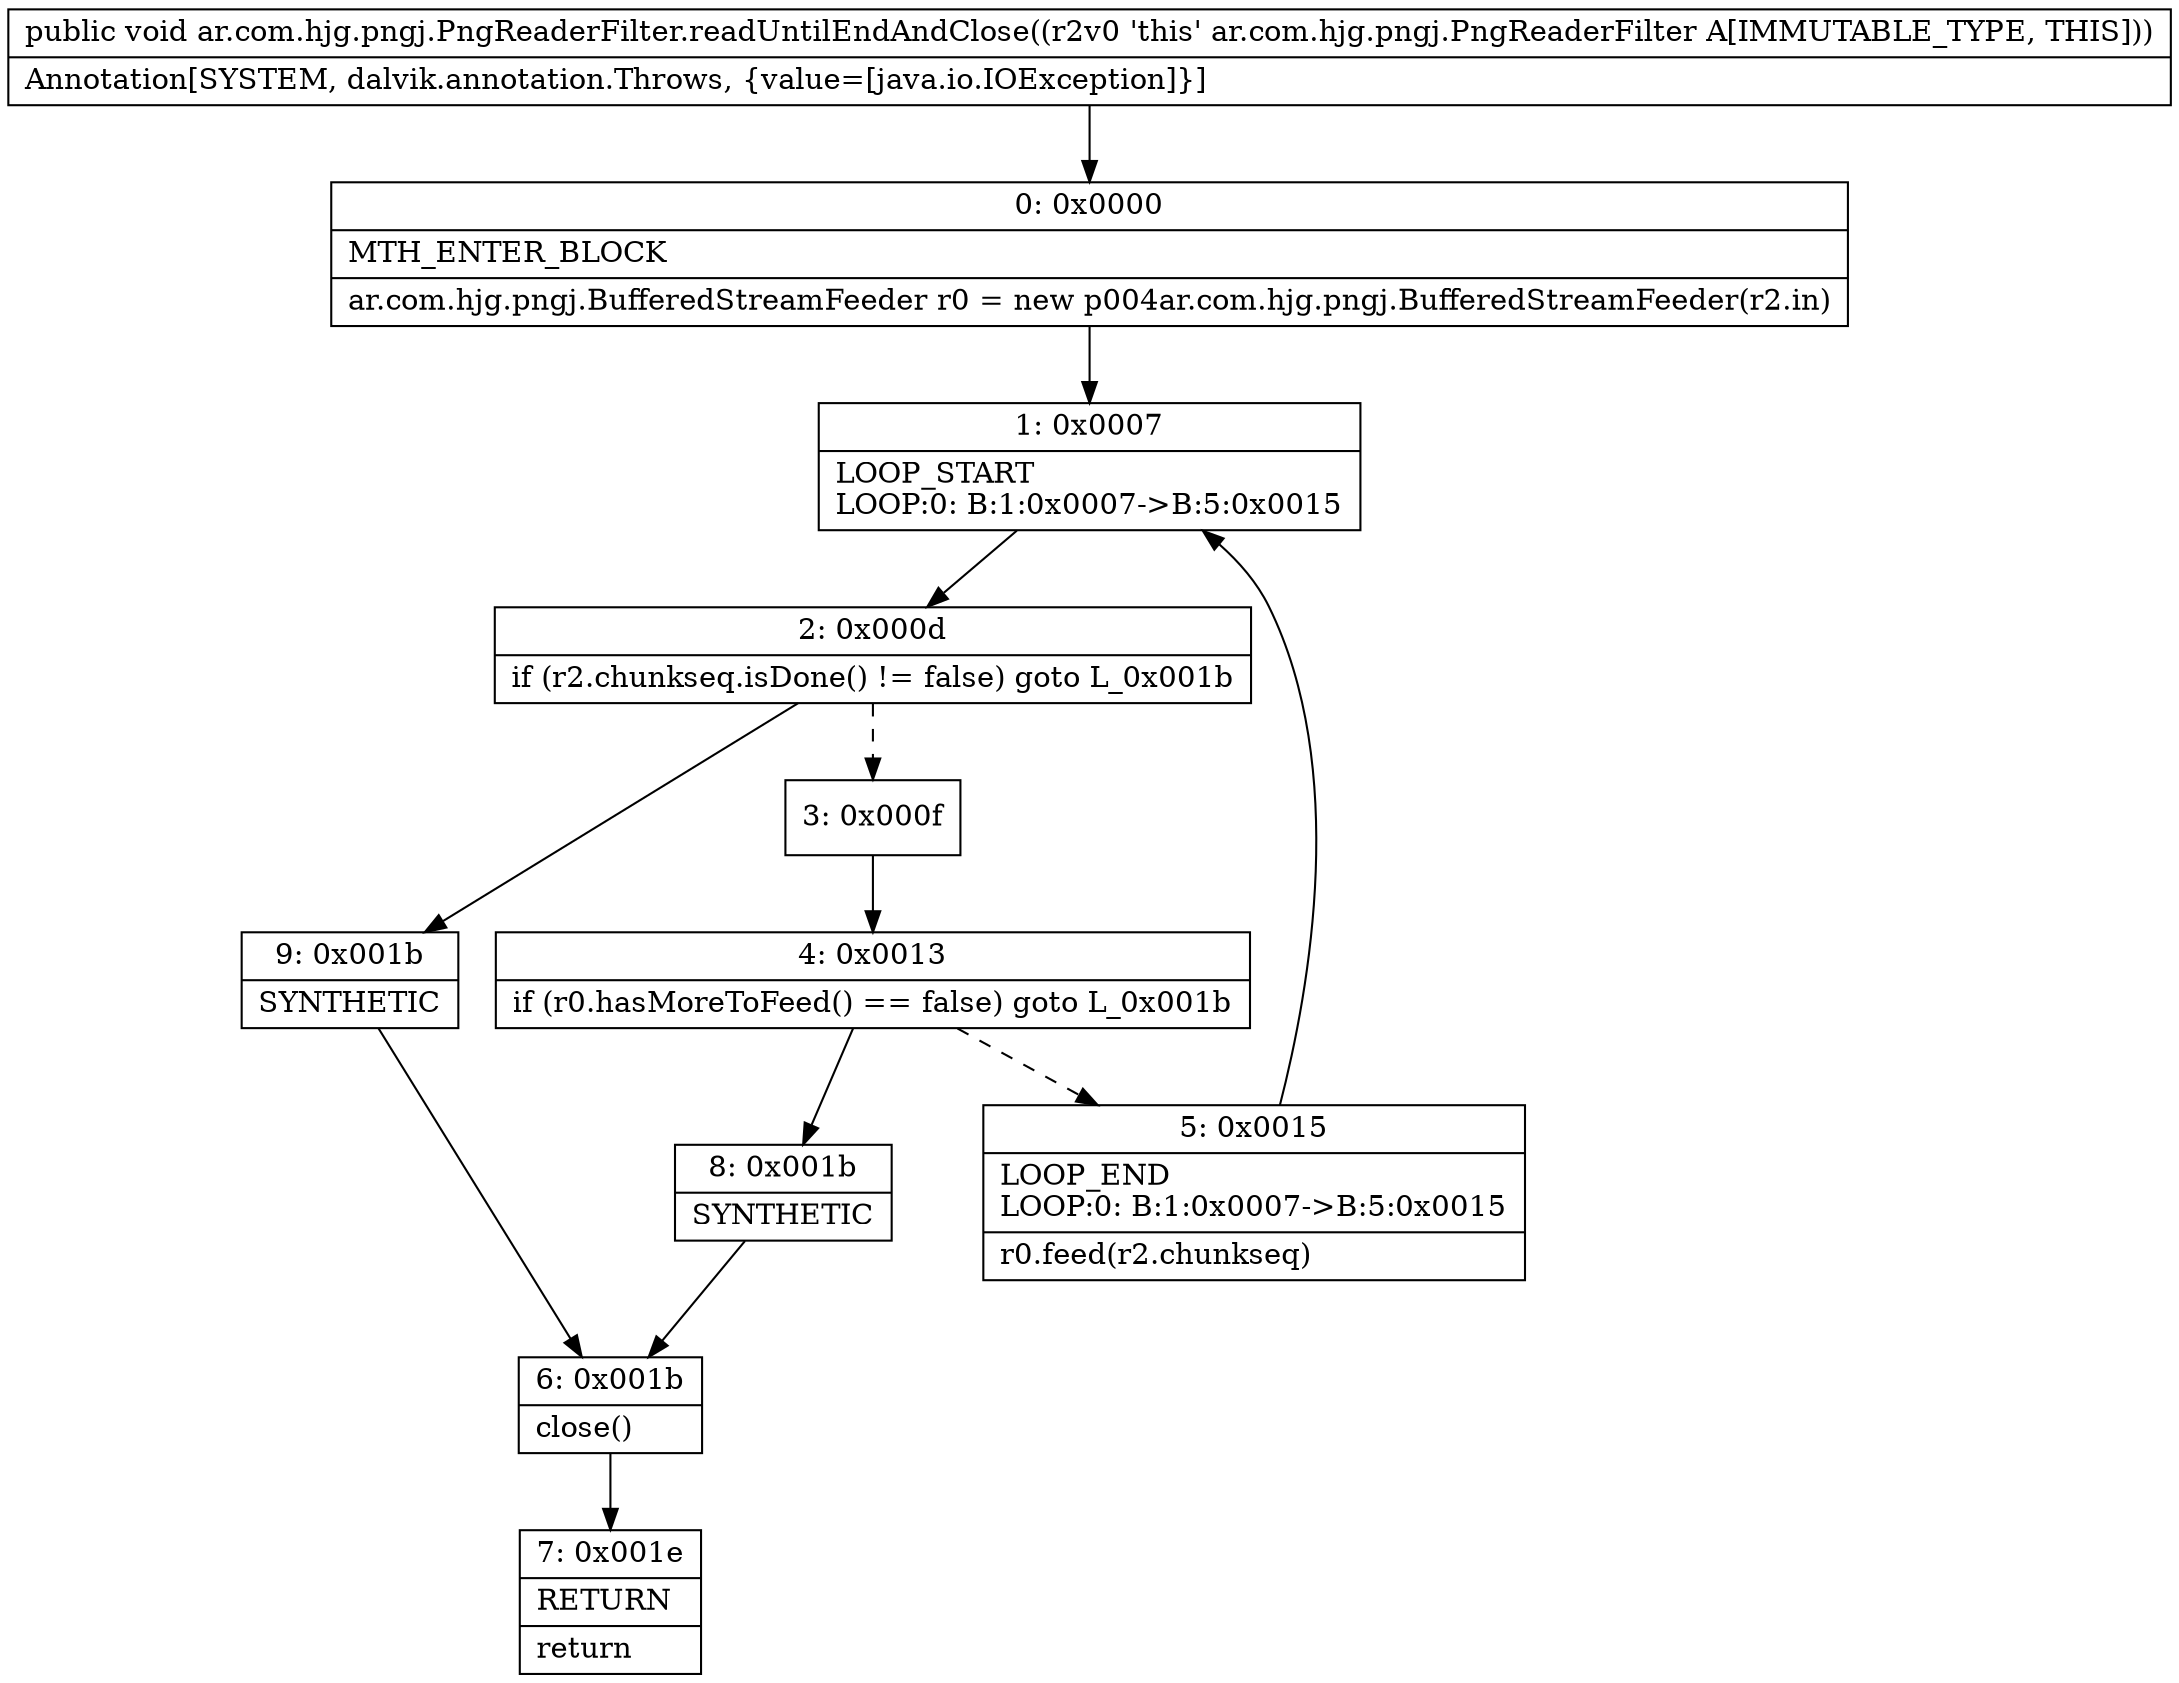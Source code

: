 digraph "CFG forar.com.hjg.pngj.PngReaderFilter.readUntilEndAndClose()V" {
Node_0 [shape=record,label="{0\:\ 0x0000|MTH_ENTER_BLOCK\l|ar.com.hjg.pngj.BufferedStreamFeeder r0 = new p004ar.com.hjg.pngj.BufferedStreamFeeder(r2.in)\l}"];
Node_1 [shape=record,label="{1\:\ 0x0007|LOOP_START\lLOOP:0: B:1:0x0007\-\>B:5:0x0015\l}"];
Node_2 [shape=record,label="{2\:\ 0x000d|if (r2.chunkseq.isDone() != false) goto L_0x001b\l}"];
Node_3 [shape=record,label="{3\:\ 0x000f}"];
Node_4 [shape=record,label="{4\:\ 0x0013|if (r0.hasMoreToFeed() == false) goto L_0x001b\l}"];
Node_5 [shape=record,label="{5\:\ 0x0015|LOOP_END\lLOOP:0: B:1:0x0007\-\>B:5:0x0015\l|r0.feed(r2.chunkseq)\l}"];
Node_6 [shape=record,label="{6\:\ 0x001b|close()\l}"];
Node_7 [shape=record,label="{7\:\ 0x001e|RETURN\l|return\l}"];
Node_8 [shape=record,label="{8\:\ 0x001b|SYNTHETIC\l}"];
Node_9 [shape=record,label="{9\:\ 0x001b|SYNTHETIC\l}"];
MethodNode[shape=record,label="{public void ar.com.hjg.pngj.PngReaderFilter.readUntilEndAndClose((r2v0 'this' ar.com.hjg.pngj.PngReaderFilter A[IMMUTABLE_TYPE, THIS]))  | Annotation[SYSTEM, dalvik.annotation.Throws, \{value=[java.io.IOException]\}]\l}"];
MethodNode -> Node_0;
Node_0 -> Node_1;
Node_1 -> Node_2;
Node_2 -> Node_3[style=dashed];
Node_2 -> Node_9;
Node_3 -> Node_4;
Node_4 -> Node_5[style=dashed];
Node_4 -> Node_8;
Node_5 -> Node_1;
Node_6 -> Node_7;
Node_8 -> Node_6;
Node_9 -> Node_6;
}

